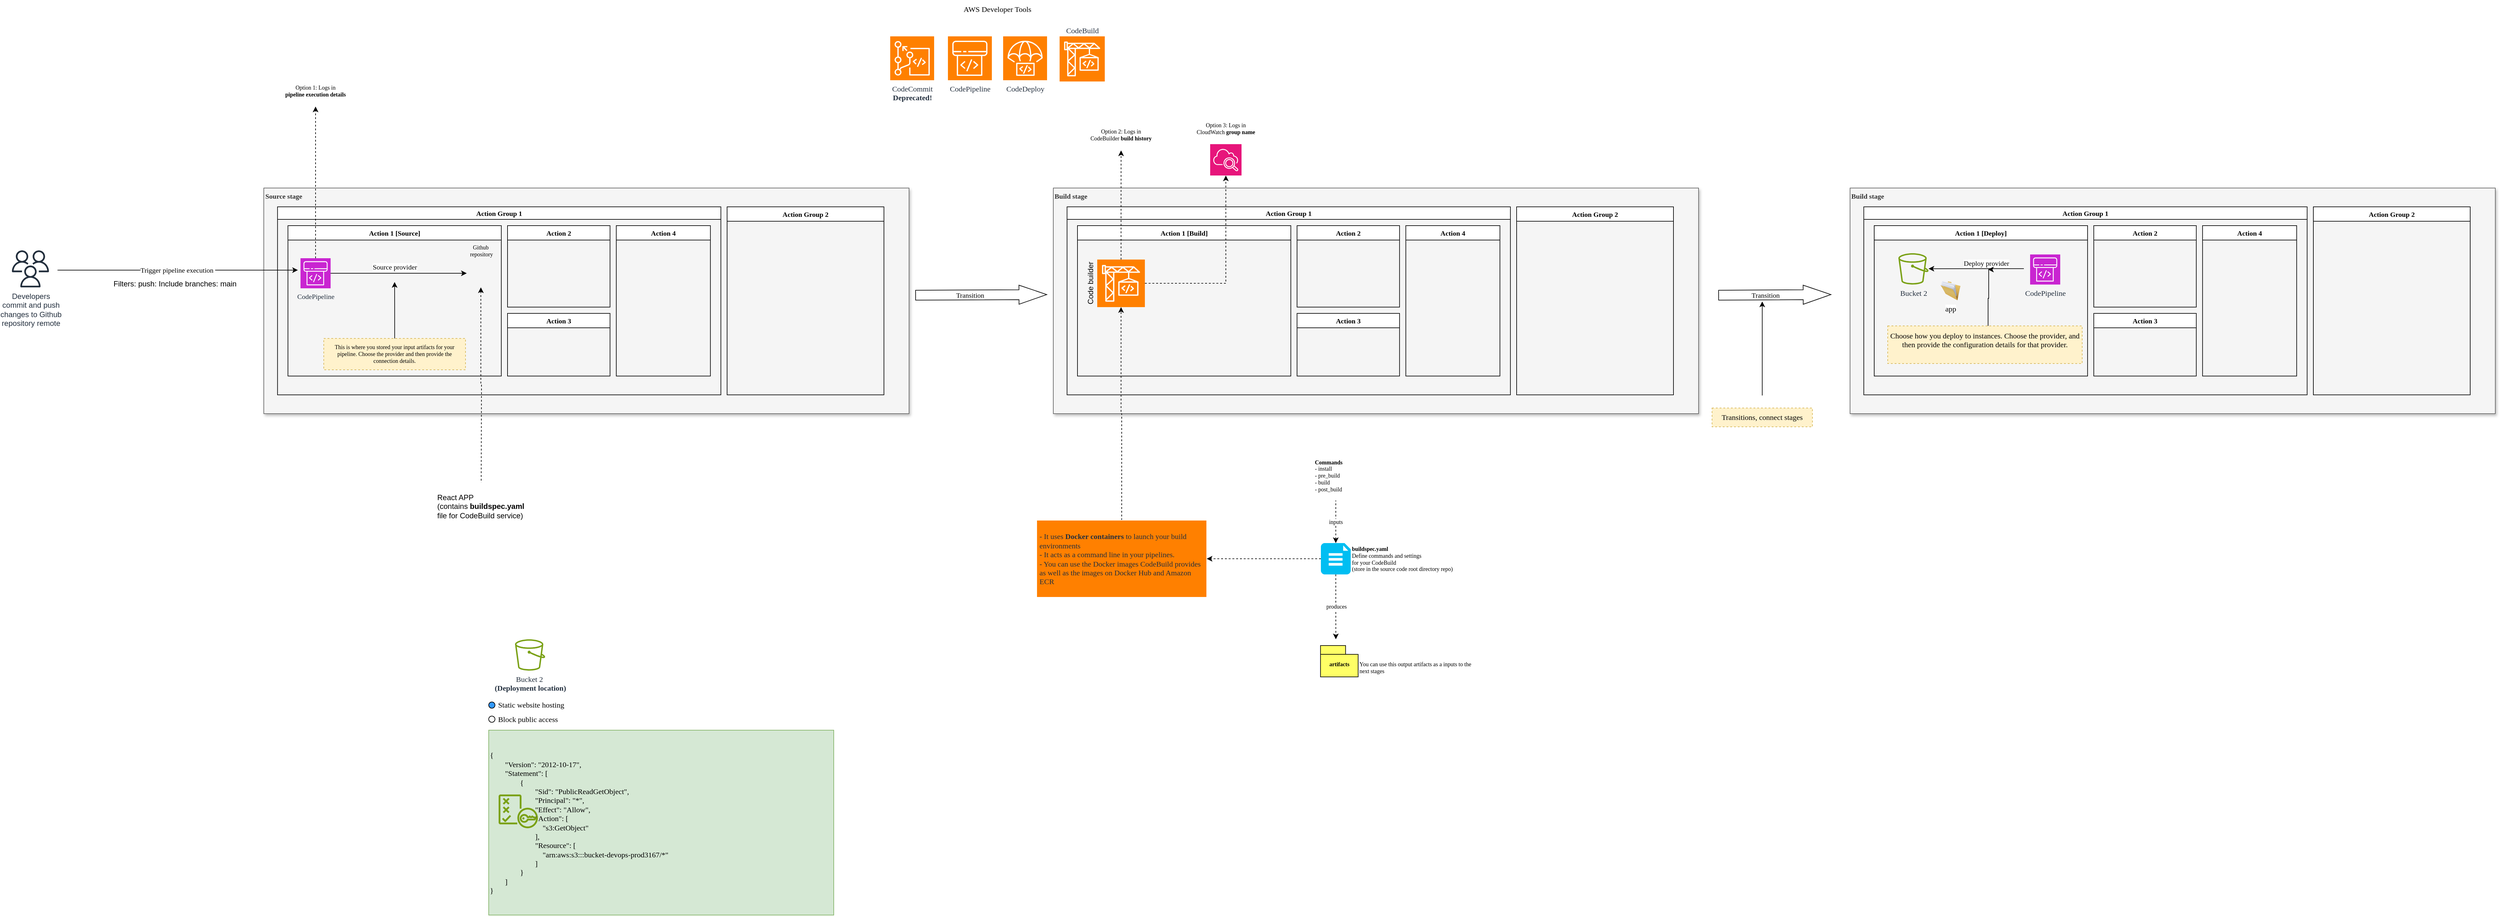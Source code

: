 <mxfile version="24.7.13">
  <diagram name="Page-1" id="1NvH-y7TEMCyPQ8jifrG">
    <mxGraphModel dx="1772" dy="2012" grid="1" gridSize="10" guides="1" tooltips="1" connect="1" arrows="1" fold="1" page="1" pageScale="1" pageWidth="850" pageHeight="1100" math="0" shadow="0">
      <root>
        <mxCell id="0" />
        <mxCell id="1" parent="0" />
        <mxCell id="BULDakXjqyvBfwC28KaT-1" value="&lt;b style=&quot;font-size: 11px;&quot;&gt;Source stage&lt;/b&gt;" style="rounded=0;whiteSpace=wrap;html=1;fillColor=#f5f5f5;verticalAlign=top;align=left;shadow=1;fontColor=#333333;strokeColor=#666666;fontFamily=Roboto Mono;fontSource=https%3A%2F%2Ffonts.googleapis.com%2Fcss%3Ffamily%3DRoboto%2BMono;fontSize=11;" vertex="1" parent="1">
          <mxGeometry x="211.5" y="-370" width="1028.5" height="360" as="geometry" />
        </mxCell>
        <mxCell id="BULDakXjqyvBfwC28KaT-3" value="Bucket 2&amp;nbsp;&lt;div&gt;&lt;b&gt;(Deployment location)&lt;/b&gt;&lt;/div&gt;" style="sketch=0;outlineConnect=0;fontColor=#232F3E;gradientColor=none;fillColor=#7AA116;strokeColor=none;dashed=0;verticalLabelPosition=bottom;verticalAlign=top;align=center;html=1;fontSize=12;fontStyle=0;aspect=fixed;pointerEvents=1;shape=mxgraph.aws4.bucket;fontFamily=Roboto Mono;fontSource=https%3A%2F%2Ffonts.googleapis.com%2Fcss%3Ffamily%3DRoboto%2BMono;" vertex="1" parent="1">
          <mxGeometry x="611.92" y="350" width="48.08" height="50" as="geometry" />
        </mxCell>
        <mxCell id="BULDakXjqyvBfwC28KaT-4" value="" style="group;fontFamily=Roboto Mono;fontSource=https%3A%2F%2Ffonts.googleapis.com%2Fcss%3Ffamily%3DRoboto%2BMono;" vertex="1" connectable="0" parent="1">
          <mxGeometry x="570" y="495" width="550" height="295" as="geometry" />
        </mxCell>
        <mxCell id="BULDakXjqyvBfwC28KaT-5" value="&lt;div&gt;{&lt;/div&gt;&lt;div&gt;&lt;span style=&quot;white-space: normal;&quot;&gt;&lt;span style=&quot;white-space:pre&quot;&gt;&#x9;&lt;/span&gt;&quot;Version&quot;: &quot;2012-10-17&quot;,&lt;/span&gt;&lt;/div&gt;&lt;div&gt;&lt;span style=&quot;white-space: normal;&quot;&gt;&lt;span style=&quot;white-space:pre&quot;&gt;&#x9;&lt;/span&gt;&quot;Statement&quot;: [&lt;/span&gt;&lt;/div&gt;&lt;div&gt;&lt;span style=&quot;white-space: normal;&quot;&gt;&lt;span style=&quot;white-space:pre&quot;&gt;&#x9;&#x9;&lt;/span&gt;{&lt;/span&gt;&lt;/div&gt;&lt;div&gt;&lt;span style=&quot;white-space: normal;&quot;&gt;&lt;span style=&quot;white-space:pre&quot;&gt;&#x9;&#x9;&#x9;&lt;/span&gt;&quot;Sid&quot;: &quot;PublicReadGetObject&quot;,&lt;/span&gt;&lt;/div&gt;&lt;div&gt;&lt;span style=&quot;white-space: normal;&quot;&gt;&lt;span style=&quot;white-space:pre&quot;&gt;&#x9;&#x9;&#x9;&lt;/span&gt;&quot;Principal&quot;: &quot;*&quot;,&lt;/span&gt;&lt;/div&gt;&lt;div&gt;&lt;span style=&quot;white-space: normal;&quot;&gt;&lt;span style=&quot;white-space:pre&quot;&gt;&#x9;&#x9;&#x9;&lt;/span&gt;&quot;Effect&quot;: &quot;Allow&quot;,&lt;/span&gt;&lt;/div&gt;&lt;div&gt;&lt;span style=&quot;white-space: normal;&quot;&gt;&lt;span style=&quot;white-space:pre&quot;&gt;&#x9;&#x9;&#x9;&lt;/span&gt;&quot;Action&quot;: [&lt;/span&gt;&lt;/div&gt;&lt;div&gt;&lt;span style=&quot;white-space: normal;&quot;&gt;&lt;span style=&quot;white-space:pre&quot;&gt;&#x9;&#x9;&#x9;&lt;/span&gt;&amp;nbsp; &amp;nbsp; &quot;s3:GetObject&quot;&lt;/span&gt;&lt;/div&gt;&lt;div&gt;&lt;span style=&quot;white-space: normal;&quot;&gt;&lt;span style=&quot;white-space:pre&quot;&gt;&#x9;&#x9;&#x9;&lt;/span&gt;],&lt;/span&gt;&lt;/div&gt;&lt;div&gt;&lt;span style=&quot;white-space: normal;&quot;&gt;&lt;span style=&quot;white-space:pre&quot;&gt;&#x9;&#x9;&#x9;&lt;/span&gt;&quot;Resource&quot;: [&lt;/span&gt;&lt;/div&gt;&lt;div&gt;&lt;span style=&quot;white-space: normal;&quot;&gt;&lt;span style=&quot;white-space:pre&quot;&gt;&#x9;&#x9;&#x9;&lt;/span&gt;&amp;nbsp; &amp;nbsp; &quot;arn:aws:s3:::bucket-devops-prod3167/*&quot;&lt;/span&gt;&lt;/div&gt;&lt;div&gt;&lt;span style=&quot;white-space: normal;&quot;&gt;&lt;span style=&quot;white-space:pre&quot;&gt;&#x9;&#x9;&#x9;&lt;/span&gt;]&lt;/span&gt;&lt;/div&gt;&lt;div&gt;&lt;span style=&quot;white-space: normal;&quot;&gt;&lt;span style=&quot;white-space:pre&quot;&gt;&#x9;&#x9;&lt;/span&gt;}&lt;/span&gt;&lt;/div&gt;&lt;div&gt;&lt;span style=&quot;white-space: normal;&quot;&gt;&lt;span style=&quot;white-space:pre&quot;&gt;&#x9;&lt;/span&gt;]&lt;/span&gt;&lt;/div&gt;&lt;div&gt;}&lt;/div&gt;" style="text;html=1;align=left;verticalAlign=middle;whiteSpace=wrap;rounded=0;fillColor=#d5e8d4;strokeColor=#82b366;fontFamily=Roboto Mono;fontSource=https%3A%2F%2Ffonts.googleapis.com%2Fcss%3Ffamily%3DRoboto%2BMono;" vertex="1" parent="BULDakXjqyvBfwC28KaT-4">
          <mxGeometry width="550" height="295" as="geometry" />
        </mxCell>
        <mxCell id="BULDakXjqyvBfwC28KaT-6" value="" style="sketch=0;outlineConnect=0;fontColor=#232F3E;gradientColor=none;fillColor=#7AA116;strokeColor=none;dashed=0;verticalLabelPosition=bottom;verticalAlign=top;align=center;html=1;fontSize=12;fontStyle=0;aspect=fixed;pointerEvents=1;shape=mxgraph.aws4.policy;fontFamily=Roboto Mono;fontSource=https%3A%2F%2Ffonts.googleapis.com%2Fcss%3Ffamily%3DRoboto%2BMono;" vertex="1" parent="BULDakXjqyvBfwC28KaT-4">
          <mxGeometry x="15.714" y="102.609" width="62.777" height="53.92" as="geometry" />
        </mxCell>
        <mxCell id="BULDakXjqyvBfwC28KaT-7" value="&lt;div&gt;&lt;br&gt;&lt;/div&gt;&lt;div&gt;Static website hosting&lt;/div&gt;&lt;div&gt;&lt;br&gt;&lt;/div&gt;" style="html=1;shadow=0;dashed=0;shape=mxgraph.bootstrap.radioButton2;labelPosition=right;verticalLabelPosition=middle;align=left;verticalAlign=middle;gradientColor=none;fillColor=#3399FF;checked=0;spacing=5;checkedFill=#0085FC;checkedStroke=#ffffff;fontFamily=Roboto Mono;fontSource=https%3A%2F%2Ffonts.googleapis.com%2Fcss%3Ffamily%3DRoboto%2BMono;" vertex="1" parent="1">
          <mxGeometry x="570" y="450" width="10" height="10" as="geometry" />
        </mxCell>
        <mxCell id="BULDakXjqyvBfwC28KaT-8" value="&lt;div&gt;&lt;br&gt;&lt;/div&gt;&lt;div&gt;&lt;div&gt;Block public&amp;nbsp;&lt;span style=&quot;background-color: initial;&quot;&gt;access&lt;/span&gt;&lt;/div&gt;&lt;/div&gt;&lt;div&gt;&lt;br&gt;&lt;/div&gt;" style="html=1;shadow=0;dashed=0;shape=mxgraph.bootstrap.radioButton2;labelPosition=right;verticalLabelPosition=middle;align=left;verticalAlign=middle;gradientColor=none;fillColor=#FFFFFF;checked=0;spacing=5;checkedFill=#0085FC;checkedStroke=#ffffff;fontFamily=Roboto Mono;fontSource=https%3A%2F%2Ffonts.googleapis.com%2Fcss%3Ffamily%3DRoboto%2BMono;" vertex="1" parent="1">
          <mxGeometry x="570" y="472.5" width="10" height="10" as="geometry" />
        </mxCell>
        <mxCell id="BULDakXjqyvBfwC28KaT-10" value="Transition" style="shape=flexArrow;endArrow=classic;html=1;rounded=0;endWidth=13.684;endSize=14.414;width=15.789;fontFamily=Roboto Mono;fontSource=https%3A%2F%2Ffonts.googleapis.com%2Fcss%3Ffamily%3DRoboto%2BMono;" edge="1" parent="1">
          <mxGeometry x="-0.167" width="50" height="50" relative="1" as="geometry">
            <mxPoint x="2530" y="-199" as="sourcePoint" />
            <mxPoint x="2710" y="-200" as="targetPoint" />
            <mxPoint as="offset" />
          </mxGeometry>
        </mxCell>
        <mxCell id="BULDakXjqyvBfwC28KaT-11" style="edgeStyle=orthogonalEdgeStyle;rounded=0;orthogonalLoop=1;jettySize=auto;html=1;fontFamily=Roboto Mono;fontSource=https%3A%2F%2Ffonts.googleapis.com%2Fcss%3Ffamily%3DRoboto%2BMono;" edge="1" parent="1">
          <mxGeometry relative="1" as="geometry">
            <mxPoint x="2600" y="-189" as="targetPoint" />
            <mxPoint x="2600" y="-39" as="sourcePoint" />
          </mxGeometry>
        </mxCell>
        <mxCell id="BULDakXjqyvBfwC28KaT-12" value="&lt;div&gt;Transitions, connect stages&lt;/div&gt;" style="text;html=1;align=center;verticalAlign=middle;whiteSpace=wrap;rounded=0;strokeColor=#d6b656;dashed=1;fillColor=#fff2cc;fontFamily=Roboto Mono;fontSource=https%3A%2F%2Ffonts.googleapis.com%2Fcss%3Ffamily%3DRoboto%2BMono;" vertex="1" parent="1">
          <mxGeometry x="2520" y="-19" width="160" height="30" as="geometry" />
        </mxCell>
        <mxCell id="BULDakXjqyvBfwC28KaT-13" value="Trigger pipeline execution&amp;nbsp;" style="edgeStyle=orthogonalEdgeStyle;rounded=0;orthogonalLoop=1;jettySize=auto;html=1;fontFamily=Roboto Mono;fontSource=https%3A%2F%2Ffonts.googleapis.com%2Fcss%3Ffamily%3DRoboto%2BMono;" edge="1" parent="1">
          <mxGeometry relative="1" as="geometry">
            <mxPoint x="-117.307" y="-239" as="sourcePoint" />
            <mxPoint x="265.886" y="-239.043" as="targetPoint" />
          </mxGeometry>
        </mxCell>
        <mxCell id="BULDakXjqyvBfwC28KaT-15" value="Transition" style="shape=flexArrow;endArrow=classic;html=1;rounded=0;endWidth=13.684;endSize=14.414;width=15.789;fontFamily=Roboto Mono;fontSource=https%3A%2F%2Ffonts.googleapis.com%2Fcss%3Ffamily%3DRoboto%2BMono;" edge="1" parent="1">
          <mxGeometry x="-0.167" width="50" height="50" relative="1" as="geometry">
            <mxPoint x="1250" y="-199" as="sourcePoint" />
            <mxPoint x="1460" y="-200" as="targetPoint" />
            <mxPoint as="offset" />
          </mxGeometry>
        </mxCell>
        <mxCell id="BULDakXjqyvBfwC28KaT-19" value="Action Group 1" style="swimlane;startSize=20;fontFamily=Roboto Mono;fontSource=https%3A%2F%2Ffonts.googleapis.com%2Fcss%3Ffamily%3DRoboto%2BMono;fontSize=11;" vertex="1" parent="1">
          <mxGeometry x="233.38" y="-340" width="706.7" height="300" as="geometry">
            <mxRectangle x="340" y="-110" width="50" height="40" as="alternateBounds" />
          </mxGeometry>
        </mxCell>
        <mxCell id="BULDakXjqyvBfwC28KaT-20" value="Action 1 [Source]" style="swimlane;startSize=23;fontFamily=Roboto Mono;fontSource=https%3A%2F%2Ffonts.googleapis.com%2Fcss%3Ffamily%3DRoboto%2BMono;fontSize=11;" vertex="1" parent="BULDakXjqyvBfwC28KaT-19">
          <mxGeometry x="16.62" y="30" width="340.08" height="240" as="geometry">
            <mxRectangle x="-170" y="-320" width="70" height="30" as="alternateBounds" />
          </mxGeometry>
        </mxCell>
        <mxCell id="BULDakXjqyvBfwC28KaT-24" style="edgeStyle=orthogonalEdgeStyle;rounded=0;orthogonalLoop=1;jettySize=auto;html=1;fontFamily=Roboto Mono;fontSource=https%3A%2F%2Ffonts.googleapis.com%2Fcss%3Ffamily%3DRoboto%2BMono;fontSize=11;" edge="1" parent="BULDakXjqyvBfwC28KaT-20" source="BULDakXjqyvBfwC28KaT-25">
          <mxGeometry relative="1" as="geometry">
            <mxPoint x="170" y="90" as="targetPoint" />
          </mxGeometry>
        </mxCell>
        <mxCell id="BULDakXjqyvBfwC28KaT-25" value="This is where you stored your input artifacts for your pipeline. Choose the provider and then provide the connection details." style="text;html=1;align=center;verticalAlign=middle;whiteSpace=wrap;rounded=0;strokeColor=#d6b656;dashed=1;fillColor=#fff2cc;fontFamily=Roboto Mono;fontSource=https%3A%2F%2Ffonts.googleapis.com%2Fcss%3Ffamily%3DRoboto%2BMono;fontSize=9;" vertex="1" parent="BULDakXjqyvBfwC28KaT-20">
          <mxGeometry x="57.06" y="180" width="225.96" height="50" as="geometry" />
        </mxCell>
        <mxCell id="BULDakXjqyvBfwC28KaT-22" value="CodePipeline" style="sketch=0;points=[[0,0,0],[0.25,0,0],[0.5,0,0],[0.75,0,0],[1,0,0],[0,1,0],[0.25,1,0],[0.5,1,0],[0.75,1,0],[1,1,0],[0,0.25,0],[0,0.5,0],[0,0.75,0],[1,0.25,0],[1,0.5,0],[1,0.75,0]];outlineConnect=0;fontColor=#232F3E;fillColor=#C925D1;strokeColor=#ffffff;dashed=0;verticalLabelPosition=bottom;verticalAlign=top;align=center;html=1;fontSize=11;fontStyle=0;aspect=fixed;shape=mxgraph.aws4.resourceIcon;resIcon=mxgraph.aws4.codepipeline;fontFamily=Roboto Mono;fontSource=https%3A%2F%2Ffonts.googleapis.com%2Fcss%3Ffamily%3DRoboto%2BMono;" vertex="1" parent="BULDakXjqyvBfwC28KaT-20">
          <mxGeometry x="20" y="52" width="48" height="48" as="geometry" />
        </mxCell>
        <mxCell id="BULDakXjqyvBfwC28KaT-26" value="Action 2" style="swimlane;startSize=23;fontFamily=Roboto Mono;fontSource=https%3A%2F%2Ffonts.googleapis.com%2Fcss%3Ffamily%3DRoboto%2BMono;fontSize=11;" vertex="1" parent="BULDakXjqyvBfwC28KaT-19">
          <mxGeometry x="366.62" y="30" width="163.38" height="130" as="geometry">
            <mxRectangle x="-170" y="-320" width="70" height="30" as="alternateBounds" />
          </mxGeometry>
        </mxCell>
        <mxCell id="BULDakXjqyvBfwC28KaT-27" value="Action 3" style="swimlane;startSize=23;fontFamily=Roboto Mono;fontSource=https%3A%2F%2Ffonts.googleapis.com%2Fcss%3Ffamily%3DRoboto%2BMono;fontSize=11;" vertex="1" parent="BULDakXjqyvBfwC28KaT-19">
          <mxGeometry x="366.62" y="170" width="163.38" height="100" as="geometry">
            <mxRectangle x="-170" y="-320" width="70" height="30" as="alternateBounds" />
          </mxGeometry>
        </mxCell>
        <mxCell id="BULDakXjqyvBfwC28KaT-28" value="Action 4" style="swimlane;startSize=23;fontFamily=Roboto Mono;fontSource=https%3A%2F%2Ffonts.googleapis.com%2Fcss%3Ffamily%3DRoboto%2BMono;fontSize=11;" vertex="1" parent="BULDakXjqyvBfwC28KaT-19">
          <mxGeometry x="540" y="30" width="150" height="240" as="geometry">
            <mxRectangle x="-170" y="-320" width="70" height="30" as="alternateBounds" />
          </mxGeometry>
        </mxCell>
        <mxCell id="BULDakXjqyvBfwC28KaT-29" value="Action Group 2" style="swimlane;startSize=23;fontFamily=Roboto Mono;fontSource=https%3A%2F%2Ffonts.googleapis.com%2Fcss%3Ffamily%3DRoboto%2BMono;fontSize=11;" vertex="1" parent="1">
          <mxGeometry x="950" y="-340" width="250" height="300" as="geometry" />
        </mxCell>
        <mxCell id="BULDakXjqyvBfwC28KaT-30" value="&lt;b style=&quot;font-size: 11px;&quot;&gt;Build stage&lt;/b&gt;" style="rounded=0;whiteSpace=wrap;html=1;fillColor=#f5f5f5;verticalAlign=top;align=left;shadow=1;fontColor=#333333;strokeColor=#666666;fontFamily=Roboto Mono;fontSource=https%3A%2F%2Ffonts.googleapis.com%2Fcss%3Ffamily%3DRoboto%2BMono;fontSize=11;" vertex="1" parent="1">
          <mxGeometry x="1470" y="-370" width="1028.5" height="360" as="geometry" />
        </mxCell>
        <mxCell id="BULDakXjqyvBfwC28KaT-31" value="Action Group 1" style="swimlane;startSize=20;fontFamily=Roboto Mono;fontSource=https%3A%2F%2Ffonts.googleapis.com%2Fcss%3Ffamily%3DRoboto%2BMono;fontSize=11;" vertex="1" parent="1">
          <mxGeometry x="1491.88" y="-340" width="706.7" height="300" as="geometry">
            <mxRectangle x="340" y="-110" width="50" height="40" as="alternateBounds" />
          </mxGeometry>
        </mxCell>
        <mxCell id="BULDakXjqyvBfwC28KaT-32" value="Action 1 [Build]" style="swimlane;startSize=23;fontFamily=Roboto Mono;fontSource=https%3A%2F%2Ffonts.googleapis.com%2Fcss%3Ffamily%3DRoboto%2BMono;fontSize=11;" vertex="1" parent="BULDakXjqyvBfwC28KaT-31">
          <mxGeometry x="16.62" y="30" width="340.08" height="240" as="geometry">
            <mxRectangle x="-170" y="-320" width="70" height="30" as="alternateBounds" />
          </mxGeometry>
        </mxCell>
        <mxCell id="BULDakXjqyvBfwC28KaT-102" value="Code builder" style="text;html=1;align=center;verticalAlign=middle;whiteSpace=wrap;rounded=0;horizontal=0;" vertex="1" parent="BULDakXjqyvBfwC28KaT-32">
          <mxGeometry x="11.5" y="47.03" width="19" height="90" as="geometry" />
        </mxCell>
        <mxCell id="BULDakXjqyvBfwC28KaT-36" value="Action 2" style="swimlane;startSize=23;fontFamily=Roboto Mono;fontSource=https%3A%2F%2Ffonts.googleapis.com%2Fcss%3Ffamily%3DRoboto%2BMono;fontSize=11;" vertex="1" parent="BULDakXjqyvBfwC28KaT-31">
          <mxGeometry x="366.62" y="30" width="163.38" height="130" as="geometry">
            <mxRectangle x="-170" y="-320" width="70" height="30" as="alternateBounds" />
          </mxGeometry>
        </mxCell>
        <mxCell id="BULDakXjqyvBfwC28KaT-37" value="Action 3" style="swimlane;startSize=23;fontFamily=Roboto Mono;fontSource=https%3A%2F%2Ffonts.googleapis.com%2Fcss%3Ffamily%3DRoboto%2BMono;fontSize=11;" vertex="1" parent="BULDakXjqyvBfwC28KaT-31">
          <mxGeometry x="366.62" y="170" width="163.38" height="100" as="geometry">
            <mxRectangle x="-170" y="-320" width="70" height="30" as="alternateBounds" />
          </mxGeometry>
        </mxCell>
        <mxCell id="BULDakXjqyvBfwC28KaT-38" value="Action 4" style="swimlane;startSize=23;fontFamily=Roboto Mono;fontSource=https%3A%2F%2Ffonts.googleapis.com%2Fcss%3Ffamily%3DRoboto%2BMono;fontSize=11;" vertex="1" parent="BULDakXjqyvBfwC28KaT-31">
          <mxGeometry x="540" y="30" width="150" height="240" as="geometry">
            <mxRectangle x="-170" y="-320" width="70" height="30" as="alternateBounds" />
          </mxGeometry>
        </mxCell>
        <mxCell id="BULDakXjqyvBfwC28KaT-39" value="Action Group 2" style="swimlane;startSize=23;fontFamily=Roboto Mono;fontSource=https%3A%2F%2Ffonts.googleapis.com%2Fcss%3Ffamily%3DRoboto%2BMono;fontSize=11;" vertex="1" parent="1">
          <mxGeometry x="2208.5" y="-340" width="250" height="300" as="geometry" />
        </mxCell>
        <mxCell id="BULDakXjqyvBfwC28KaT-40" value="&lt;b style=&quot;font-size: 11px;&quot;&gt;Build stage&lt;/b&gt;" style="rounded=0;whiteSpace=wrap;html=1;fillColor=#f5f5f5;verticalAlign=top;align=left;shadow=1;fontColor=#333333;strokeColor=#666666;fontFamily=Roboto Mono;fontSource=https%3A%2F%2Ffonts.googleapis.com%2Fcss%3Ffamily%3DRoboto%2BMono;fontSize=11;" vertex="1" parent="1">
          <mxGeometry x="2740" y="-370" width="1028.5" height="360" as="geometry" />
        </mxCell>
        <mxCell id="BULDakXjqyvBfwC28KaT-41" value="Action Group 1" style="swimlane;startSize=20;fontFamily=Roboto Mono;fontSource=https%3A%2F%2Ffonts.googleapis.com%2Fcss%3Ffamily%3DRoboto%2BMono;fontSize=11;" vertex="1" parent="1">
          <mxGeometry x="2761.88" y="-340" width="706.7" height="300" as="geometry">
            <mxRectangle x="2761.88" y="-340" width="50" height="40" as="alternateBounds" />
          </mxGeometry>
        </mxCell>
        <mxCell id="BULDakXjqyvBfwC28KaT-42" value="Action 1 [Deploy]" style="swimlane;startSize=23;fontFamily=Roboto Mono;fontSource=https%3A%2F%2Ffonts.googleapis.com%2Fcss%3Ffamily%3DRoboto%2BMono;fontSize=11;" vertex="1" parent="BULDakXjqyvBfwC28KaT-41">
          <mxGeometry x="16.62" y="30" width="340.08" height="240" as="geometry">
            <mxRectangle x="16.62" y="30" width="70" height="30" as="alternateBounds" />
          </mxGeometry>
        </mxCell>
        <mxCell id="BULDakXjqyvBfwC28KaT-43" value="Action 2" style="swimlane;startSize=23;fontFamily=Roboto Mono;fontSource=https%3A%2F%2Ffonts.googleapis.com%2Fcss%3Ffamily%3DRoboto%2BMono;fontSize=11;" vertex="1" parent="BULDakXjqyvBfwC28KaT-41">
          <mxGeometry x="366.62" y="30" width="163.38" height="130" as="geometry">
            <mxRectangle x="-170" y="-320" width="70" height="30" as="alternateBounds" />
          </mxGeometry>
        </mxCell>
        <mxCell id="BULDakXjqyvBfwC28KaT-44" value="Action 3" style="swimlane;startSize=23;fontFamily=Roboto Mono;fontSource=https%3A%2F%2Ffonts.googleapis.com%2Fcss%3Ffamily%3DRoboto%2BMono;fontSize=11;" vertex="1" parent="BULDakXjqyvBfwC28KaT-41">
          <mxGeometry x="366.62" y="170" width="163.38" height="100" as="geometry">
            <mxRectangle x="-170" y="-320" width="70" height="30" as="alternateBounds" />
          </mxGeometry>
        </mxCell>
        <mxCell id="BULDakXjqyvBfwC28KaT-45" value="Action 4" style="swimlane;startSize=23;fontFamily=Roboto Mono;fontSource=https%3A%2F%2Ffonts.googleapis.com%2Fcss%3Ffamily%3DRoboto%2BMono;fontSize=11;" vertex="1" parent="BULDakXjqyvBfwC28KaT-41">
          <mxGeometry x="540" y="30" width="150" height="240" as="geometry">
            <mxRectangle x="-170" y="-320" width="70" height="30" as="alternateBounds" />
          </mxGeometry>
        </mxCell>
        <mxCell id="BULDakXjqyvBfwC28KaT-46" value="Action Group 2" style="swimlane;startSize=23;fontFamily=Roboto Mono;fontSource=https%3A%2F%2Ffonts.googleapis.com%2Fcss%3Ffamily%3DRoboto%2BMono;fontSize=11;" vertex="1" parent="1">
          <mxGeometry x="3478.5" y="-340" width="250" height="300" as="geometry" />
        </mxCell>
        <mxCell id="BULDakXjqyvBfwC28KaT-47" value="Deploy provider" style="edgeStyle=orthogonalEdgeStyle;rounded=0;orthogonalLoop=1;jettySize=auto;html=1;fontFamily=Roboto Mono;fontSource=https%3A%2F%2Ffonts.googleapis.com%2Fcss%3Ffamily%3DRoboto%2BMono;" edge="1" parent="1">
          <mxGeometry x="-0.21" y="-9" relative="1" as="geometry">
            <mxPoint x="3017.01" y="-241.34" as="sourcePoint" />
            <mxPoint x="2865.084" y="-241.306" as="targetPoint" />
            <mxPoint as="offset" />
          </mxGeometry>
        </mxCell>
        <mxCell id="BULDakXjqyvBfwC28KaT-48" value="CodePipeline" style="sketch=0;points=[[0,0,0],[0.25,0,0],[0.5,0,0],[0.75,0,0],[1,0,0],[0,1,0],[0.25,1,0],[0.5,1,0],[0.75,1,0],[1,1,0],[0,0.25,0],[0,0.5,0],[0,0.75,0],[1,0.25,0],[1,0.5,0],[1,0.75,0]];outlineConnect=0;fontColor=#232F3E;fillColor=#C925D1;strokeColor=#ffffff;dashed=0;verticalLabelPosition=bottom;verticalAlign=top;align=center;html=1;fontSize=12;fontStyle=0;aspect=fixed;shape=mxgraph.aws4.resourceIcon;resIcon=mxgraph.aws4.codepipeline;fontFamily=Roboto Mono;fontSource=https%3A%2F%2Ffonts.googleapis.com%2Fcss%3Ffamily%3DRoboto%2BMono;" vertex="1" parent="1">
          <mxGeometry x="3027" y="-264" width="48" height="48" as="geometry" />
        </mxCell>
        <mxCell id="BULDakXjqyvBfwC28KaT-49" style="edgeStyle=orthogonalEdgeStyle;rounded=0;orthogonalLoop=1;jettySize=auto;html=1;fontFamily=Roboto Mono;fontSource=https%3A%2F%2Ffonts.googleapis.com%2Fcss%3Ffamily%3DRoboto%2BMono;" edge="1" parent="1" source="BULDakXjqyvBfwC28KaT-50">
          <mxGeometry relative="1" as="geometry">
            <mxPoint x="2960" y="-240" as="targetPoint" />
            <Array as="points">
              <mxPoint x="2960" y="-194" />
              <mxPoint x="2961" y="-194" />
              <mxPoint x="2961" y="-240" />
            </Array>
          </mxGeometry>
        </mxCell>
        <mxCell id="BULDakXjqyvBfwC28KaT-50" value="&lt;div&gt;Choose how you deploy to instances. Choose the provider, and then provide the configuration details for that provider.&lt;/div&gt;&lt;div&gt;&lt;br&gt;&lt;/div&gt;" style="text;html=1;align=center;verticalAlign=middle;whiteSpace=wrap;rounded=0;strokeColor=#d6b656;dashed=1;fillColor=#fff2cc;fontFamily=Roboto Mono;fontSource=https%3A%2F%2Ffonts.googleapis.com%2Fcss%3Ffamily%3DRoboto%2BMono;" vertex="1" parent="1">
          <mxGeometry x="2800" y="-150" width="310" height="60" as="geometry" />
        </mxCell>
        <mxCell id="BULDakXjqyvBfwC28KaT-51" value="app" style="image;html=1;image=img/lib/clip_art/general/Full_Folder_128x128.png;fontFamily=Roboto Mono;fontSource=https%3A%2F%2Ffonts.googleapis.com%2Fcss%3Ffamily%3DRoboto%2BMono;" vertex="1" parent="1">
          <mxGeometry x="2880" y="-221.87" width="40" height="31" as="geometry" />
        </mxCell>
        <mxCell id="BULDakXjqyvBfwC28KaT-52" value="Bucket 2" style="sketch=0;outlineConnect=0;fontColor=#232F3E;gradientColor=none;fillColor=#7AA116;strokeColor=none;dashed=0;verticalLabelPosition=bottom;verticalAlign=top;align=center;html=1;fontSize=12;fontStyle=0;aspect=fixed;pointerEvents=1;shape=mxgraph.aws4.bucket;fontFamily=Roboto Mono;fontSource=https%3A%2F%2Ffonts.googleapis.com%2Fcss%3Ffamily%3DRoboto%2BMono;" vertex="1" parent="1">
          <mxGeometry x="2817" y="-266" width="48.08" height="50" as="geometry" />
        </mxCell>
        <mxCell id="BULDakXjqyvBfwC28KaT-53" value="CodeBuild" style="sketch=0;points=[[0,0,0],[0.25,0,0],[0.5,0,0],[0.75,0,0],[1,0,0],[0,1,0],[0.25,1,0],[0.5,1,0],[0.75,1,0],[1,1,0],[0,0.25,0],[0,0.5,0],[0,0.75,0],[1,0.25,0],[1,0.5,0],[1,0.75,0]];outlineConnect=0;fontColor=#232F3E;fillColor=#FF8000;strokeColor=#ffffff;dashed=0;verticalLabelPosition=top;verticalAlign=bottom;align=center;html=1;fontSize=12;fontStyle=0;aspect=fixed;shape=mxgraph.aws4.resourceIcon;resIcon=mxgraph.aws4.codebuild;fontFamily=Roboto Mono;fontSource=https%3A%2F%2Ffonts.googleapis.com%2Fcss%3Ffamily%3DRoboto%2BMono;horizontal=1;labelPosition=center;" vertex="1" parent="1">
          <mxGeometry x="1480" y="-612" width="72" height="72" as="geometry" />
        </mxCell>
        <mxCell id="BULDakXjqyvBfwC28KaT-54" value="CodeCommit&lt;div&gt;&lt;b&gt;Deprecated!&lt;/b&gt;&lt;/div&gt;" style="sketch=0;points=[[0,0,0],[0.25,0,0],[0.5,0,0],[0.75,0,0],[1,0,0],[0,1,0],[0.25,1,0],[0.5,1,0],[0.75,1,0],[1,1,0],[0,0.25,0],[0,0.5,0],[0,0.75,0],[1,0.25,0],[1,0.5,0],[1,0.75,0]];outlineConnect=0;fontColor=#232F3E;fillColor=#FF8000;strokeColor=#ffffff;dashed=0;verticalLabelPosition=bottom;verticalAlign=top;align=center;html=1;fontSize=12;fontStyle=0;aspect=fixed;shape=mxgraph.aws4.resourceIcon;resIcon=mxgraph.aws4.codecommit;fontFamily=Roboto Mono;fontSource=https%3A%2F%2Ffonts.googleapis.com%2Fcss%3Ffamily%3DRoboto%2BMono;" vertex="1" parent="1">
          <mxGeometry x="1210" y="-612" width="70" height="70" as="geometry" />
        </mxCell>
        <mxCell id="BULDakXjqyvBfwC28KaT-55" value="CodeDeploy" style="sketch=0;points=[[0,0,0],[0.25,0,0],[0.5,0,0],[0.75,0,0],[1,0,0],[0,1,0],[0.25,1,0],[0.5,1,0],[0.75,1,0],[1,1,0],[0,0.25,0],[0,0.5,0],[0,0.75,0],[1,0.25,0],[1,0.5,0],[1,0.75,0]];outlineConnect=0;fontColor=#232F3E;fillColor=#FF8000;strokeColor=#ffffff;dashed=0;verticalLabelPosition=bottom;verticalAlign=top;align=center;html=1;fontSize=12;fontStyle=0;aspect=fixed;shape=mxgraph.aws4.resourceIcon;resIcon=mxgraph.aws4.codedeploy;fontFamily=Roboto Mono;fontSource=https%3A%2F%2Ffonts.googleapis.com%2Fcss%3Ffamily%3DRoboto%2BMono;" vertex="1" parent="1">
          <mxGeometry x="1390" y="-612" width="70" height="70" as="geometry" />
        </mxCell>
        <mxCell id="BULDakXjqyvBfwC28KaT-56" value="CodePipeline" style="sketch=0;points=[[0,0,0],[0.25,0,0],[0.5,0,0],[0.75,0,0],[1,0,0],[0,1,0],[0.25,1,0],[0.5,1,0],[0.75,1,0],[1,1,0],[0,0.25,0],[0,0.5,0],[0,0.75,0],[1,0.25,0],[1,0.5,0],[1,0.75,0]];outlineConnect=0;fontColor=#232F3E;fillColor=#FF8000;strokeColor=#ffffff;dashed=0;verticalLabelPosition=bottom;verticalAlign=top;align=center;html=1;fontSize=12;fontStyle=0;aspect=fixed;shape=mxgraph.aws4.resourceIcon;resIcon=mxgraph.aws4.codepipeline;fontFamily=Roboto Mono;fontSource=https%3A%2F%2Ffonts.googleapis.com%2Fcss%3Ffamily%3DRoboto%2BMono;" vertex="1" parent="1">
          <mxGeometry x="1302" y="-612" width="70" height="70" as="geometry" />
        </mxCell>
        <mxCell id="BULDakXjqyvBfwC28KaT-57" value="AWS Developer Tools" style="text;html=1;align=center;verticalAlign=middle;whiteSpace=wrap;rounded=0;fontFamily=Roboto Mono;fontSource=https%3A%2F%2Ffonts.googleapis.com%2Fcss%3Ffamily%3DRoboto%2BMono;" vertex="1" parent="1">
          <mxGeometry x="1242" y="-670" width="278" height="30" as="geometry" />
        </mxCell>
        <mxCell id="BULDakXjqyvBfwC28KaT-81" style="edgeStyle=orthogonalEdgeStyle;rounded=0;orthogonalLoop=1;jettySize=auto;html=1;startArrow=classic;startFill=1;endArrow=none;endFill=0;dashed=1;" edge="1" parent="1" source="BULDakXjqyvBfwC28KaT-74">
          <mxGeometry relative="1" as="geometry">
            <mxPoint x="558" y="100" as="targetPoint" />
          </mxGeometry>
        </mxCell>
        <mxCell id="BULDakXjqyvBfwC28KaT-74" value="Github&amp;nbsp;&lt;div style=&quot;font-size: 9px;&quot;&gt;repository&lt;/div&gt;" style="shape=image;html=1;verticalAlign=bottom;verticalLabelPosition=top;labelBackgroundColor=none;imageAspect=0;aspect=fixed;image=https://cdn1.iconfinder.com/data/icons/picons-social/57/github_rounded-128.png;labelPosition=center;align=center;fontFamily=Roboto Mono;fontSource=https%3A%2F%2Ffonts.googleapis.com%2Fcss%3Ffamily%3DRoboto%2BMono;fontSize=9;" vertex="1" parent="1">
          <mxGeometry x="535" y="-256.5" width="45" height="45" as="geometry" />
        </mxCell>
        <mxCell id="BULDakXjqyvBfwC28KaT-77" value="Developers&lt;div&gt;commit and push&lt;/div&gt;&lt;div&gt;changes to Github&lt;/div&gt;&lt;div&gt;repository remote&lt;/div&gt;" style="sketch=0;outlineConnect=0;fontColor=#232F3E;gradientColor=none;fillColor=#232F3D;strokeColor=none;dashed=0;verticalLabelPosition=bottom;verticalAlign=top;align=center;html=1;fontSize=12;fontStyle=0;aspect=fixed;pointerEvents=1;shape=mxgraph.aws4.users;" vertex="1" parent="1">
          <mxGeometry x="-190" y="-270.5" width="59" height="59" as="geometry" />
        </mxCell>
        <mxCell id="BULDakXjqyvBfwC28KaT-23" value="Source provider" style="edgeStyle=orthogonalEdgeStyle;rounded=0;orthogonalLoop=1;jettySize=auto;html=1;exitX=1;exitY=0.5;exitDx=0;exitDy=0;exitPerimeter=0;fontFamily=Roboto Mono;fontSource=https%3A%2F%2Ffonts.googleapis.com%2Fcss%3Ffamily%3DRoboto%2BMono;fontSize=11;entryX=0;entryY=0.5;entryDx=0;entryDy=0;" edge="1" parent="1" source="BULDakXjqyvBfwC28KaT-22" target="BULDakXjqyvBfwC28KaT-74">
          <mxGeometry x="-0.066" y="10" relative="1" as="geometry">
            <mxPoint x="318.08" y="-238" as="targetPoint" />
            <mxPoint x="508.08" y="-238" as="sourcePoint" />
            <mxPoint as="offset" />
          </mxGeometry>
        </mxCell>
        <mxCell id="BULDakXjqyvBfwC28KaT-78" value="Filters: push: Include branches: main" style="text;html=1;align=left;verticalAlign=middle;whiteSpace=wrap;rounded=0;dashed=1;strokeColor=none;" vertex="1" parent="1">
          <mxGeometry x="-30" y="-222.37" width="200" height="10.87" as="geometry" />
        </mxCell>
        <mxCell id="BULDakXjqyvBfwC28KaT-101" style="edgeStyle=orthogonalEdgeStyle;rounded=0;orthogonalLoop=1;jettySize=auto;html=1;dashed=1;" edge="1" parent="1" source="BULDakXjqyvBfwC28KaT-79" target="BULDakXjqyvBfwC28KaT-100">
          <mxGeometry relative="1" as="geometry" />
        </mxCell>
        <mxCell id="BULDakXjqyvBfwC28KaT-79" value="" style="sketch=0;points=[[0,0,0],[0.25,0,0],[0.5,0,0],[0.75,0,0],[1,0,0],[0,1,0],[0.25,1,0],[0.5,1,0],[0.75,1,0],[1,1,0],[0,0.25,0],[0,0.5,0],[0,0.75,0],[1,0.25,0],[1,0.5,0],[1,0.75,0]];outlineConnect=0;fontColor=#232F3E;fillColor=#FF8000;strokeColor=#ffffff;dashed=0;verticalLabelPosition=top;verticalAlign=bottom;align=center;html=1;fontSize=12;fontStyle=0;aspect=fixed;shape=mxgraph.aws4.resourceIcon;resIcon=mxgraph.aws4.codebuild;fontFamily=Roboto Mono;fontSource=https%3A%2F%2Ffonts.googleapis.com%2Fcss%3Ffamily%3DRoboto%2BMono;horizontal=1;labelPosition=center;" vertex="1" parent="1">
          <mxGeometry x="1540" y="-255.93" width="75.93" height="75.93" as="geometry" />
        </mxCell>
        <mxCell id="BULDakXjqyvBfwC28KaT-83" value="React APP&lt;div&gt;(contains&amp;nbsp;&lt;b&gt;buildspec.yaml&amp;nbsp;&lt;/b&gt;&lt;/div&gt;&lt;div&gt;file for CodeBuild service)&amp;nbsp;&lt;/div&gt;" style="text;html=1;align=left;verticalAlign=middle;whiteSpace=wrap;rounded=0;" vertex="1" parent="1">
          <mxGeometry x="486.25" y="110" width="142.5" height="56.5" as="geometry" />
        </mxCell>
        <mxCell id="BULDakXjqyvBfwC28KaT-93" style="edgeStyle=orthogonalEdgeStyle;rounded=0;orthogonalLoop=1;jettySize=auto;html=1;dashed=1;" edge="1" parent="1" source="BULDakXjqyvBfwC28KaT-85" target="BULDakXjqyvBfwC28KaT-79">
          <mxGeometry relative="1" as="geometry" />
        </mxCell>
        <mxCell id="BULDakXjqyvBfwC28KaT-85" value="&lt;div style=&quot;text-align: left;&quot;&gt;&lt;span style=&quot;background-color: initial;&quot;&gt;- It uses &lt;/span&gt;&lt;b style=&quot;background-color: initial;&quot;&gt;Docker containers &lt;/b&gt;&lt;span style=&quot;background-color: initial;&quot;&gt;to launch your build environments&lt;/span&gt;&lt;/div&gt;&lt;span style=&quot;background-color: initial;&quot;&gt;&lt;div style=&quot;text-align: left;&quot;&gt;&lt;span style=&quot;background-color: initial;&quot;&gt;- It acts as a command line in your pipelines.&lt;/span&gt;&lt;/div&gt;&lt;div style=&quot;text-align: left;&quot;&gt;&lt;span style=&quot;background-color: initial;&quot;&gt;- You can use the Docker images CodeBuild provides as well as the images on Docker Hub and Amazon ECR&amp;nbsp;&lt;/span&gt;&lt;/div&gt;&lt;/span&gt;" style="whiteSpace=wrap;html=1;fontFamily=Roboto Mono;verticalAlign=middle;fillColor=#FF8000;strokeColor=#ffffff;fontColor=#232F3E;sketch=0;dashed=0;fontStyle=0;fontSource=https%3A%2F%2Ffonts.googleapis.com%2Fcss%3Ffamily%3DRoboto%2BMono;align=center;labelPosition=center;verticalLabelPosition=middle;spacingTop=0;spacing=5;" vertex="1" parent="1">
          <mxGeometry x="1443.5" y="160" width="271" height="123" as="geometry" />
        </mxCell>
        <mxCell id="BULDakXjqyvBfwC28KaT-86" style="edgeStyle=orthogonalEdgeStyle;rounded=0;orthogonalLoop=1;jettySize=auto;html=1;entryX=1;entryY=0.5;entryDx=0;entryDy=0;dashed=1;" edge="1" parent="1" source="BULDakXjqyvBfwC28KaT-89" target="BULDakXjqyvBfwC28KaT-85">
          <mxGeometry relative="1" as="geometry" />
        </mxCell>
        <mxCell id="BULDakXjqyvBfwC28KaT-87" value="inputs" style="edgeStyle=orthogonalEdgeStyle;rounded=0;orthogonalLoop=1;jettySize=auto;html=1;dashed=1;startArrow=classic;startFill=1;endArrow=none;endFill=0;fontFamily=Roboto Mono;fontSource=https%3A%2F%2Ffonts.googleapis.com%2Fcss%3Ffamily%3DRoboto%2BMono;fontSize=9;" edge="1" parent="1" source="BULDakXjqyvBfwC28KaT-89" target="BULDakXjqyvBfwC28KaT-90">
          <mxGeometry relative="1" as="geometry" />
        </mxCell>
        <mxCell id="BULDakXjqyvBfwC28KaT-88" value="produces" style="edgeStyle=orthogonalEdgeStyle;rounded=0;orthogonalLoop=1;jettySize=auto;html=1;dashed=1;fontFamily=Roboto Mono;fontSource=https%3A%2F%2Ffonts.googleapis.com%2Fcss%3Ffamily%3DRoboto%2BMono;fontSize=9;" edge="1" parent="1" source="BULDakXjqyvBfwC28KaT-89">
          <mxGeometry relative="1" as="geometry">
            <mxPoint x="1920.342" y="350" as="targetPoint" />
          </mxGeometry>
        </mxCell>
        <mxCell id="BULDakXjqyvBfwC28KaT-89" value="&lt;b style=&quot;font-size: 9px;&quot;&gt;buildspec.yaml&lt;/b&gt;&lt;div style=&quot;font-size: 9px;&quot;&gt;Define commands and settings&lt;/div&gt;&lt;div style=&quot;font-size: 9px;&quot;&gt;for your CodeBuild&amp;nbsp;&lt;/div&gt;&lt;div style=&quot;font-size: 9px;&quot;&gt;(store in the source code root directory repo)&lt;/div&gt;" style="verticalLabelPosition=middle;html=1;verticalAlign=middle;align=left;strokeColor=none;fillColor=#00BEF2;shape=mxgraph.azure.file_2;pointerEvents=1;labelPosition=right;fontFamily=Roboto Mono;fontSource=https%3A%2F%2Ffonts.googleapis.com%2Fcss%3Ffamily%3DRoboto%2BMono;fontSize=9;" vertex="1" parent="1">
          <mxGeometry x="1896.5" y="196.5" width="47.5" height="50" as="geometry" />
        </mxCell>
        <mxCell id="BULDakXjqyvBfwC28KaT-90" value="&lt;div style=&quot;font-size: 9px;&quot;&gt;&lt;b style=&quot;font-size: 9px;&quot;&gt;Commands&lt;/b&gt;&lt;/div&gt;- install&lt;div style=&quot;font-size: 9px;&quot;&gt;- pre_build&lt;/div&gt;&lt;div style=&quot;font-size: 9px;&quot;&gt;- build&lt;/div&gt;&lt;div style=&quot;font-size: 9px;&quot;&gt;- post_build&lt;/div&gt;" style="text;html=1;align=left;verticalAlign=middle;whiteSpace=wrap;rounded=0;fontFamily=Roboto Mono;fontSource=https%3A%2F%2Ffonts.googleapis.com%2Fcss%3Ffamily%3DRoboto%2BMono;fontSize=9;" vertex="1" parent="1">
          <mxGeometry x="1884.63" y="50" width="71.25" height="78.5" as="geometry" />
        </mxCell>
        <mxCell id="BULDakXjqyvBfwC28KaT-91" value="artifacts" style="shape=folder;fontStyle=1;spacingTop=10;tabWidth=40;tabHeight=14;tabPosition=left;html=1;whiteSpace=wrap;fillColor=#FFFF66;fontFamily=Roboto Mono;fontSource=https%3A%2F%2Ffonts.googleapis.com%2Fcss%3Ffamily%3DRoboto%2BMono;fontSize=9;" vertex="1" parent="1">
          <mxGeometry x="1895.88" y="360" width="60" height="50" as="geometry" />
        </mxCell>
        <mxCell id="BULDakXjqyvBfwC28KaT-92" value="You can use this output artifacts as a inputs to the next stages" style="text;html=1;align=left;verticalAlign=middle;whiteSpace=wrap;rounded=0;fontFamily=Roboto Mono;fontSource=https%3A%2F%2Ffonts.googleapis.com%2Fcss%3Ffamily%3DRoboto%2BMono;fontSize=9;" vertex="1" parent="1">
          <mxGeometry x="1955.88" y="380" width="190.62" height="30" as="geometry" />
        </mxCell>
        <mxCell id="BULDakXjqyvBfwC28KaT-94" value="" style="sketch=0;points=[[0,0,0],[0.25,0,0],[0.5,0,0],[0.75,0,0],[1,0,0],[0,1,0],[0.25,1,0],[0.5,1,0],[0.75,1,0],[1,1,0],[0,0.25,0],[0,0.5,0],[0,0.75,0],[1,0.25,0],[1,0.5,0],[1,0.75,0]];points=[[0,0,0],[0.25,0,0],[0.5,0,0],[0.75,0,0],[1,0,0],[0,1,0],[0.25,1,0],[0.5,1,0],[0.75,1,0],[1,1,0],[0,0.25,0],[0,0.5,0],[0,0.75,0],[1,0.25,0],[1,0.5,0],[1,0.75,0]];outlineConnect=0;fontColor=#232F3E;fillColor=#E7157B;strokeColor=#ffffff;dashed=0;verticalLabelPosition=bottom;verticalAlign=top;align=center;html=1;fontSize=12;fontStyle=0;aspect=fixed;shape=mxgraph.aws4.resourceIcon;resIcon=mxgraph.aws4.cloudwatch_2;" vertex="1" parent="1">
          <mxGeometry x="1720" y="-440" width="50" height="50" as="geometry" />
        </mxCell>
        <mxCell id="BULDakXjqyvBfwC28KaT-95" value="" style="edgeStyle=orthogonalEdgeStyle;rounded=0;orthogonalLoop=1;jettySize=auto;html=1;entryX=0.5;entryY=1;entryDx=0;entryDy=0;entryPerimeter=0;dashed=1;labelBackgroundColor=default;" edge="1" parent="1" source="BULDakXjqyvBfwC28KaT-79" target="BULDakXjqyvBfwC28KaT-94">
          <mxGeometry x="-0.441" relative="1" as="geometry">
            <mxPoint as="offset" />
          </mxGeometry>
        </mxCell>
        <mxCell id="BULDakXjqyvBfwC28KaT-96" value="Option 3: Logs in&lt;div style=&quot;font-size: 9px;&quot;&gt;CloudWatch &lt;b&gt;group name&lt;/b&gt;&lt;/div&gt;" style="text;html=1;align=center;verticalAlign=middle;whiteSpace=wrap;rounded=0;fontSize=9;fontFamily=Roboto Mono;fontSource=https%3A%2F%2Ffonts.googleapis.com%2Fcss%3Ffamily%3DRoboto%2BMono;" vertex="1" parent="1">
          <mxGeometry x="1695" y="-490" width="100" height="50" as="geometry" />
        </mxCell>
        <mxCell id="BULDakXjqyvBfwC28KaT-97" value="Option 1: Logs in&lt;div style=&quot;font-size: 9px;&quot;&gt;&lt;b&gt;pipeline execution details&lt;/b&gt;&lt;/div&gt;" style="text;html=1;align=center;verticalAlign=middle;whiteSpace=wrap;rounded=0;fontSize=9;fontFamily=Roboto Mono;fontSource=https%3A%2F%2Ffonts.googleapis.com%2Fcss%3Ffamily%3DRoboto%2BMono;" vertex="1" parent="1">
          <mxGeometry x="244" y="-550" width="100" height="50" as="geometry" />
        </mxCell>
        <mxCell id="BULDakXjqyvBfwC28KaT-98" style="edgeStyle=orthogonalEdgeStyle;rounded=0;orthogonalLoop=1;jettySize=auto;html=1;entryX=0.5;entryY=1;entryDx=0;entryDy=0;dashed=1;" edge="1" parent="1" source="BULDakXjqyvBfwC28KaT-22" target="BULDakXjqyvBfwC28KaT-97">
          <mxGeometry relative="1" as="geometry" />
        </mxCell>
        <mxCell id="BULDakXjqyvBfwC28KaT-100" value="Option 2: Logs in&lt;div style=&quot;font-size: 9px;&quot;&gt;CodeBuilder &lt;b&gt;build history&lt;/b&gt;&lt;/div&gt;" style="text;html=1;align=center;verticalAlign=middle;whiteSpace=wrap;rounded=0;fontSize=9;fontFamily=Roboto Mono;fontSource=https%3A%2F%2Ffonts.googleapis.com%2Fcss%3Ffamily%3DRoboto%2BMono;" vertex="1" parent="1">
          <mxGeometry x="1527.96" y="-480" width="100" height="50" as="geometry" />
        </mxCell>
      </root>
    </mxGraphModel>
  </diagram>
</mxfile>
